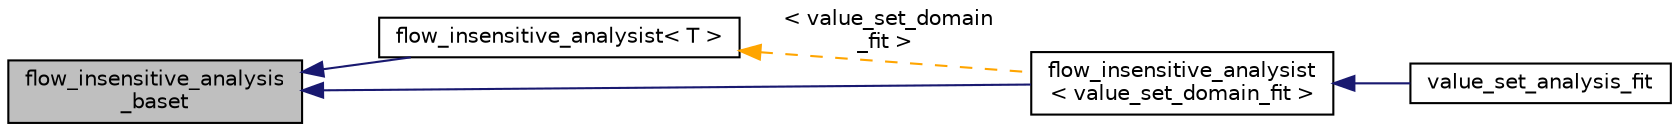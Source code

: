 digraph "flow_insensitive_analysis_baset"
{
 // LATEX_PDF_SIZE
  bgcolor="transparent";
  edge [fontname="Helvetica",fontsize="10",labelfontname="Helvetica",labelfontsize="10"];
  node [fontname="Helvetica",fontsize="10",shape=record];
  rankdir="LR";
  Node1 [label="flow_insensitive_analysis\l_baset",height=0.2,width=0.4,color="black", fillcolor="grey75", style="filled", fontcolor="black",tooltip=" "];
  Node1 -> Node2 [dir="back",color="midnightblue",fontsize="10",style="solid",fontname="Helvetica"];
  Node2 [label="flow_insensitive_analysist\< T \>",height=0.2,width=0.4,color="black",URL="$classflow__insensitive__analysist.html",tooltip=" "];
  Node2 -> Node3 [dir="back",color="orange",fontsize="10",style="dashed",label=" \< value_set_domain\l_fit \>" ,fontname="Helvetica"];
  Node3 [label="flow_insensitive_analysist\l\< value_set_domain_fit \>",height=0.2,width=0.4,color="black",URL="$classflow__insensitive__analysist.html",tooltip=" "];
  Node3 -> Node4 [dir="back",color="midnightblue",fontsize="10",style="solid",fontname="Helvetica"];
  Node4 [label="value_set_analysis_fit",height=0.2,width=0.4,color="black",URL="$classvalue__set__analysis__fit.html",tooltip=" "];
  Node1 -> Node3 [dir="back",color="midnightblue",fontsize="10",style="solid",fontname="Helvetica"];
}
